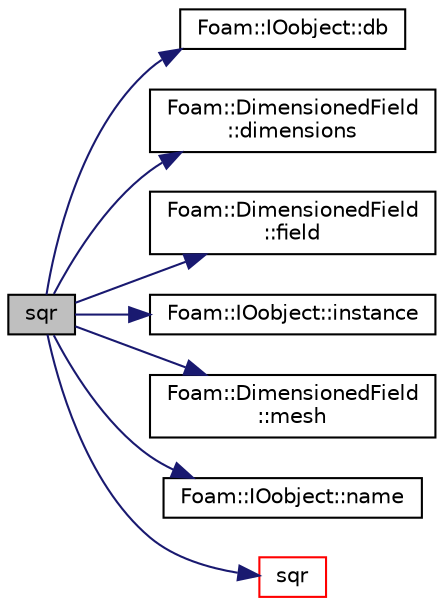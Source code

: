 digraph "sqr"
{
  bgcolor="transparent";
  edge [fontname="Helvetica",fontsize="10",labelfontname="Helvetica",labelfontsize="10"];
  node [fontname="Helvetica",fontsize="10",shape=record];
  rankdir="LR";
  Node62429 [label="sqr",height=0.2,width=0.4,color="black", fillcolor="grey75", style="filled", fontcolor="black"];
  Node62429 -> Node62430 [color="midnightblue",fontsize="10",style="solid",fontname="Helvetica"];
  Node62430 [label="Foam::IOobject::db",height=0.2,width=0.4,color="black",URL="$a27249.html#a65cc75d9f80b1df5c3184fb2274a97f1",tooltip="Return the local objectRegistry. "];
  Node62429 -> Node62431 [color="midnightblue",fontsize="10",style="solid",fontname="Helvetica"];
  Node62431 [label="Foam::DimensionedField\l::dimensions",height=0.2,width=0.4,color="black",URL="$a27497.html#a512673c2674ca2d38885f1bb5f6994fb",tooltip="Return dimensions. "];
  Node62429 -> Node62432 [color="midnightblue",fontsize="10",style="solid",fontname="Helvetica"];
  Node62432 [label="Foam::DimensionedField\l::field",height=0.2,width=0.4,color="black",URL="$a27497.html#ac2dbc74fd80315697e3bfbe57956ad89"];
  Node62429 -> Node62433 [color="midnightblue",fontsize="10",style="solid",fontname="Helvetica"];
  Node62433 [label="Foam::IOobject::instance",height=0.2,width=0.4,color="black",URL="$a27249.html#acac6de003b420b848571b5064e50ed89"];
  Node62429 -> Node62434 [color="midnightblue",fontsize="10",style="solid",fontname="Helvetica"];
  Node62434 [label="Foam::DimensionedField\l::mesh",height=0.2,width=0.4,color="black",URL="$a27497.html#a8f1110830348a1448a14ab5e3cf47e3b",tooltip="Return mesh. "];
  Node62429 -> Node62435 [color="midnightblue",fontsize="10",style="solid",fontname="Helvetica"];
  Node62435 [label="Foam::IOobject::name",height=0.2,width=0.4,color="black",URL="$a27249.html#acc80e00a8ac919288fb55bd14cc88bf6",tooltip="Return name. "];
  Node62429 -> Node62436 [color="midnightblue",fontsize="10",style="solid",fontname="Helvetica"];
  Node62436 [label="sqr",height=0.2,width=0.4,color="red",URL="$a21851.html#a277dc11c581d53826ab5090b08f3b17b"];
}

